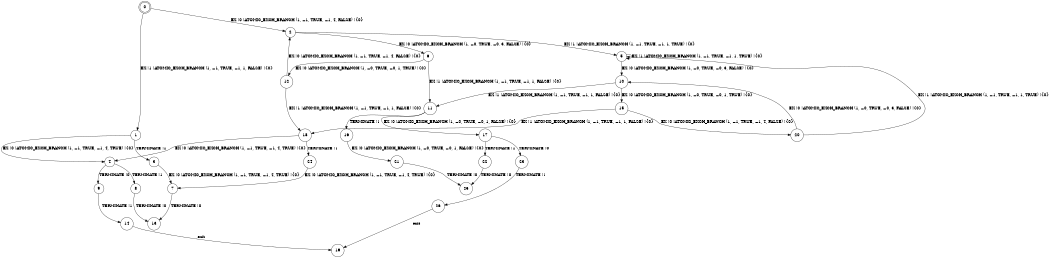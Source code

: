digraph BCG {
size = "7, 10.5";
center = TRUE;
node [shape = circle];
0 [peripheries = 2];
0 -> 1 [label = "EX !1 !ATOMIC_EXCH_BRANCH (1, +1, TRUE, +1, 1, FALSE) !{0}"];
0 -> 2 [label = "EX !0 !ATOMIC_EXCH_BRANCH (1, +1, TRUE, +1, 4, FALSE) !{0}"];
1 -> 3 [label = "TERMINATE !1"];
1 -> 4 [label = "EX !0 !ATOMIC_EXCH_BRANCH (1, +1, TRUE, +1, 4, TRUE) !{0}"];
2 -> 5 [label = "EX !1 !ATOMIC_EXCH_BRANCH (1, +1, TRUE, +1, 1, TRUE) !{0}"];
2 -> 6 [label = "EX !0 !ATOMIC_EXCH_BRANCH (1, +0, TRUE, +0, 3, FALSE) !{0}"];
3 -> 7 [label = "EX !0 !ATOMIC_EXCH_BRANCH (1, +1, TRUE, +1, 4, TRUE) !{0}"];
4 -> 8 [label = "TERMINATE !1"];
4 -> 9 [label = "TERMINATE !0"];
5 -> 5 [label = "EX !1 !ATOMIC_EXCH_BRANCH (1, +1, TRUE, +1, 1, TRUE) !{0}"];
5 -> 10 [label = "EX !0 !ATOMIC_EXCH_BRANCH (1, +0, TRUE, +0, 3, FALSE) !{0}"];
6 -> 11 [label = "EX !1 !ATOMIC_EXCH_BRANCH (1, +1, TRUE, +1, 1, FALSE) !{0}"];
6 -> 12 [label = "EX !0 !ATOMIC_EXCH_BRANCH (1, +0, TRUE, +0, 1, TRUE) !{0}"];
7 -> 13 [label = "TERMINATE !0"];
8 -> 13 [label = "TERMINATE !0"];
9 -> 14 [label = "TERMINATE !1"];
10 -> 11 [label = "EX !1 !ATOMIC_EXCH_BRANCH (1, +1, TRUE, +1, 1, FALSE) !{0}"];
10 -> 15 [label = "EX !0 !ATOMIC_EXCH_BRANCH (1, +0, TRUE, +0, 1, TRUE) !{0}"];
11 -> 16 [label = "TERMINATE !1"];
11 -> 17 [label = "EX !0 !ATOMIC_EXCH_BRANCH (1, +0, TRUE, +0, 1, FALSE) !{0}"];
12 -> 18 [label = "EX !1 !ATOMIC_EXCH_BRANCH (1, +1, TRUE, +1, 1, FALSE) !{0}"];
12 -> 2 [label = "EX !0 !ATOMIC_EXCH_BRANCH (1, +1, TRUE, +1, 4, FALSE) !{0}"];
14 -> 19 [label = "exit"];
15 -> 18 [label = "EX !1 !ATOMIC_EXCH_BRANCH (1, +1, TRUE, +1, 1, FALSE) !{0}"];
15 -> 20 [label = "EX !0 !ATOMIC_EXCH_BRANCH (1, +1, TRUE, +1, 4, FALSE) !{0}"];
16 -> 21 [label = "EX !0 !ATOMIC_EXCH_BRANCH (1, +0, TRUE, +0, 1, FALSE) !{0}"];
17 -> 22 [label = "TERMINATE !1"];
17 -> 23 [label = "TERMINATE !0"];
18 -> 24 [label = "TERMINATE !1"];
18 -> 4 [label = "EX !0 !ATOMIC_EXCH_BRANCH (1, +1, TRUE, +1, 4, TRUE) !{0}"];
20 -> 5 [label = "EX !1 !ATOMIC_EXCH_BRANCH (1, +1, TRUE, +1, 1, TRUE) !{0}"];
20 -> 10 [label = "EX !0 !ATOMIC_EXCH_BRANCH (1, +0, TRUE, +0, 3, FALSE) !{0}"];
21 -> 25 [label = "TERMINATE !0"];
22 -> 25 [label = "TERMINATE !0"];
23 -> 26 [label = "TERMINATE !1"];
24 -> 7 [label = "EX !0 !ATOMIC_EXCH_BRANCH (1, +1, TRUE, +1, 4, TRUE) !{0}"];
26 -> 19 [label = "exit"];
}
